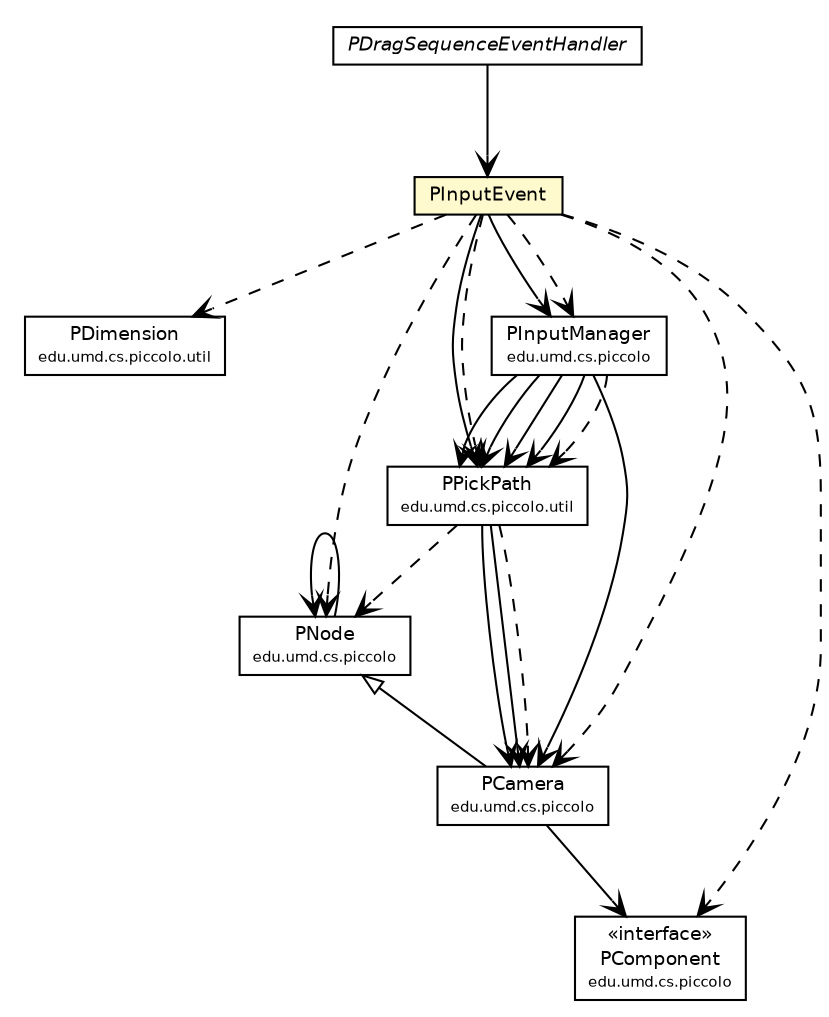 #!/usr/local/bin/dot
#
# Class diagram 
# Generated by UmlGraph version 4.6 (http://www.spinellis.gr/sw/umlgraph)
#

digraph G {
	edge [fontname="Helvetica",fontsize=10,labelfontname="Helvetica",labelfontsize=10];
	node [fontname="Helvetica",fontsize=10,shape=plaintext];
	// edu.umd.cs.piccolo.util.PDimension
	c1150 [label=<<table border="0" cellborder="1" cellspacing="0" cellpadding="2" port="p" href="../util/PDimension.html">
		<tr><td><table border="0" cellspacing="0" cellpadding="1">
			<tr><td> PDimension </td></tr>
			<tr><td><font point-size="7.0"> edu.umd.cs.piccolo.util </font></td></tr>
		</table></td></tr>
		</table>>, fontname="Helvetica", fontcolor="black", fontsize=9.0];
	// edu.umd.cs.piccolo.util.PPickPath
	c1155 [label=<<table border="0" cellborder="1" cellspacing="0" cellpadding="2" port="p" href="../util/PPickPath.html">
		<tr><td><table border="0" cellspacing="0" cellpadding="1">
			<tr><td> PPickPath </td></tr>
			<tr><td><font point-size="7.0"> edu.umd.cs.piccolo.util </font></td></tr>
		</table></td></tr>
		</table>>, fontname="Helvetica", fontcolor="black", fontsize=9.0];
	// edu.umd.cs.piccolo.PCamera
	c1159 [label=<<table border="0" cellborder="1" cellspacing="0" cellpadding="2" port="p" href="../PCamera.html">
		<tr><td><table border="0" cellspacing="0" cellpadding="1">
			<tr><td> PCamera </td></tr>
			<tr><td><font point-size="7.0"> edu.umd.cs.piccolo </font></td></tr>
		</table></td></tr>
		</table>>, fontname="Helvetica", fontcolor="black", fontsize=9.0];
	// edu.umd.cs.piccolo.PNode
	c1160 [label=<<table border="0" cellborder="1" cellspacing="0" cellpadding="2" port="p" href="../PNode.html">
		<tr><td><table border="0" cellspacing="0" cellpadding="1">
			<tr><td> PNode </td></tr>
			<tr><td><font point-size="7.0"> edu.umd.cs.piccolo </font></td></tr>
		</table></td></tr>
		</table>>, fontname="Helvetica", fontcolor="black", fontsize=9.0];
	// edu.umd.cs.piccolo.PInputManager
	c1164 [label=<<table border="0" cellborder="1" cellspacing="0" cellpadding="2" port="p" href="../PInputManager.html">
		<tr><td><table border="0" cellspacing="0" cellpadding="1">
			<tr><td> PInputManager </td></tr>
			<tr><td><font point-size="7.0"> edu.umd.cs.piccolo </font></td></tr>
		</table></td></tr>
		</table>>, fontname="Helvetica", fontcolor="black", fontsize=9.0];
	// edu.umd.cs.piccolo.PComponent
	c1165 [label=<<table border="0" cellborder="1" cellspacing="0" cellpadding="2" port="p" href="../PComponent.html">
		<tr><td><table border="0" cellspacing="0" cellpadding="1">
			<tr><td> &laquo;interface&raquo; </td></tr>
			<tr><td> PComponent </td></tr>
			<tr><td><font point-size="7.0"> edu.umd.cs.piccolo </font></td></tr>
		</table></td></tr>
		</table>>, fontname="Helvetica", fontcolor="black", fontsize=9.0];
	// edu.umd.cs.piccolo.event.PDragSequenceEventHandler
	c1168 [label=<<table border="0" cellborder="1" cellspacing="0" cellpadding="2" port="p" href="./PDragSequenceEventHandler.html">
		<tr><td><table border="0" cellspacing="0" cellpadding="1">
			<tr><td><font face="Helvetica-Oblique"> PDragSequenceEventHandler </font></td></tr>
		</table></td></tr>
		</table>>, fontname="Helvetica", fontcolor="black", fontsize=9.0];
	// edu.umd.cs.piccolo.event.PInputEvent
	c1172 [label=<<table border="0" cellborder="1" cellspacing="0" cellpadding="2" port="p" bgcolor="lemonChiffon" href="./PInputEvent.html">
		<tr><td><table border="0" cellspacing="0" cellpadding="1">
			<tr><td> PInputEvent </td></tr>
		</table></td></tr>
		</table>>, fontname="Helvetica", fontcolor="black", fontsize=9.0];
	//edu.umd.cs.piccolo.PCamera extends edu.umd.cs.piccolo.PNode
	c1160:p -> c1159:p [dir=back,arrowtail=empty];
	// edu.umd.cs.piccolo.util.PPickPath NAVASSOC edu.umd.cs.piccolo.PCamera
	c1155:p -> c1159:p [taillabel="", label="", headlabel="", fontname="Helvetica", fontcolor="black", fontsize=10.0, color="black", arrowhead=open];
	// edu.umd.cs.piccolo.util.PPickPath NAVASSOC edu.umd.cs.piccolo.PCamera
	c1155:p -> c1159:p [taillabel="", label="", headlabel="", fontname="Helvetica", fontcolor="black", fontsize=10.0, color="black", arrowhead=open];
	// edu.umd.cs.piccolo.PCamera NAVASSOC edu.umd.cs.piccolo.PComponent
	c1159:p -> c1165:p [taillabel="", label="", headlabel="", fontname="Helvetica", fontcolor="black", fontsize=10.0, color="black", arrowhead=open];
	// edu.umd.cs.piccolo.PNode NAVASSOC edu.umd.cs.piccolo.PNode
	c1160:p -> c1160:p [taillabel="", label="", headlabel="", fontname="Helvetica", fontcolor="black", fontsize=10.0, color="black", arrowhead=open];
	// edu.umd.cs.piccolo.PInputManager NAVASSOC edu.umd.cs.piccolo.PCamera
	c1164:p -> c1159:p [taillabel="", label="", headlabel="", fontname="Helvetica", fontcolor="black", fontsize=10.0, color="black", arrowhead=open];
	// edu.umd.cs.piccolo.PInputManager NAVASSOC edu.umd.cs.piccolo.util.PPickPath
	c1164:p -> c1155:p [taillabel="", label="", headlabel="", fontname="Helvetica", fontcolor="black", fontsize=10.0, color="black", arrowhead=open];
	// edu.umd.cs.piccolo.PInputManager NAVASSOC edu.umd.cs.piccolo.util.PPickPath
	c1164:p -> c1155:p [taillabel="", label="", headlabel="", fontname="Helvetica", fontcolor="black", fontsize=10.0, color="black", arrowhead=open];
	// edu.umd.cs.piccolo.PInputManager NAVASSOC edu.umd.cs.piccolo.util.PPickPath
	c1164:p -> c1155:p [taillabel="", label="", headlabel="", fontname="Helvetica", fontcolor="black", fontsize=10.0, color="black", arrowhead=open];
	// edu.umd.cs.piccolo.PInputManager NAVASSOC edu.umd.cs.piccolo.util.PPickPath
	c1164:p -> c1155:p [taillabel="", label="", headlabel="", fontname="Helvetica", fontcolor="black", fontsize=10.0, color="black", arrowhead=open];
	// edu.umd.cs.piccolo.event.PDragSequenceEventHandler NAVASSOC edu.umd.cs.piccolo.event.PInputEvent
	c1168:p -> c1172:p [taillabel="", label="", headlabel="", fontname="Helvetica", fontcolor="black", fontsize=10.0, color="black", arrowhead=open];
	// edu.umd.cs.piccolo.event.PInputEvent NAVASSOC edu.umd.cs.piccolo.util.PPickPath
	c1172:p -> c1155:p [taillabel="", label="", headlabel="", fontname="Helvetica", fontcolor="black", fontsize=10.0, color="black", arrowhead=open];
	// edu.umd.cs.piccolo.event.PInputEvent NAVASSOC edu.umd.cs.piccolo.PInputManager
	c1172:p -> c1164:p [taillabel="", label="", headlabel="", fontname="Helvetica", fontcolor="black", fontsize=10.0, color="black", arrowhead=open];
	// edu.umd.cs.piccolo.util.PPickPath DEPEND edu.umd.cs.piccolo.PCamera
	c1155:p -> c1159:p [taillabel="", label="", headlabel="", fontname="Helvetica", fontcolor="black", fontsize=10.0, color="black", arrowhead=open, style=dashed];
	// edu.umd.cs.piccolo.util.PPickPath DEPEND edu.umd.cs.piccolo.PNode
	c1155:p -> c1160:p [taillabel="", label="", headlabel="", fontname="Helvetica", fontcolor="black", fontsize=10.0, color="black", arrowhead=open, style=dashed];
	// edu.umd.cs.piccolo.PInputManager DEPEND edu.umd.cs.piccolo.util.PPickPath
	c1164:p -> c1155:p [taillabel="", label="", headlabel="", fontname="Helvetica", fontcolor="black", fontsize=10.0, color="black", arrowhead=open, style=dashed];
	// edu.umd.cs.piccolo.event.PInputEvent DEPEND edu.umd.cs.piccolo.PCamera
	c1172:p -> c1159:p [taillabel="", label="", headlabel="", fontname="Helvetica", fontcolor="black", fontsize=10.0, color="black", arrowhead=open, style=dashed];
	// edu.umd.cs.piccolo.event.PInputEvent DEPEND edu.umd.cs.piccolo.PInputManager
	c1172:p -> c1164:p [taillabel="", label="", headlabel="", fontname="Helvetica", fontcolor="black", fontsize=10.0, color="black", arrowhead=open, style=dashed];
	// edu.umd.cs.piccolo.event.PInputEvent DEPEND edu.umd.cs.piccolo.util.PDimension
	c1172:p -> c1150:p [taillabel="", label="", headlabel="", fontname="Helvetica", fontcolor="black", fontsize=10.0, color="black", arrowhead=open, style=dashed];
	// edu.umd.cs.piccolo.event.PInputEvent DEPEND edu.umd.cs.piccolo.PComponent
	c1172:p -> c1165:p [taillabel="", label="", headlabel="", fontname="Helvetica", fontcolor="black", fontsize=10.0, color="black", arrowhead=open, style=dashed];
	// edu.umd.cs.piccolo.event.PInputEvent DEPEND edu.umd.cs.piccolo.util.PPickPath
	c1172:p -> c1155:p [taillabel="", label="", headlabel="", fontname="Helvetica", fontcolor="black", fontsize=10.0, color="black", arrowhead=open, style=dashed];
	// edu.umd.cs.piccolo.event.PInputEvent DEPEND edu.umd.cs.piccolo.PNode
	c1172:p -> c1160:p [taillabel="", label="", headlabel="", fontname="Helvetica", fontcolor="black", fontsize=10.0, color="black", arrowhead=open, style=dashed];
}

